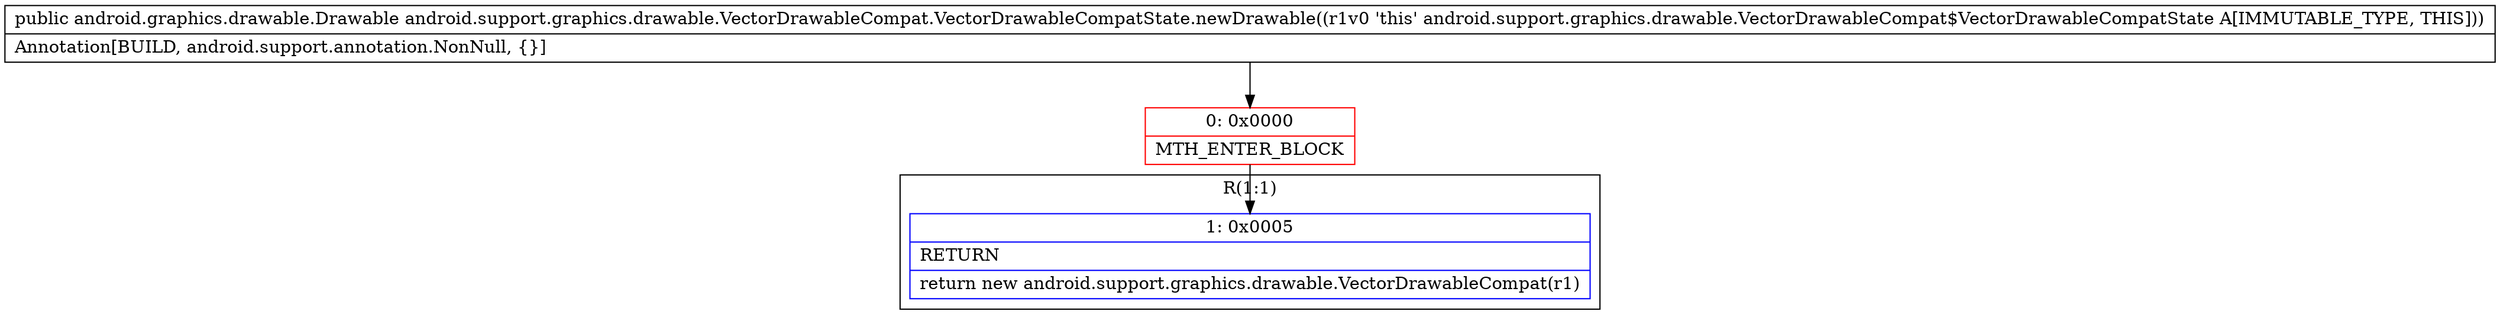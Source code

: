 digraph "CFG forandroid.support.graphics.drawable.VectorDrawableCompat.VectorDrawableCompatState.newDrawable()Landroid\/graphics\/drawable\/Drawable;" {
subgraph cluster_Region_1395769695 {
label = "R(1:1)";
node [shape=record,color=blue];
Node_1 [shape=record,label="{1\:\ 0x0005|RETURN\l|return new android.support.graphics.drawable.VectorDrawableCompat(r1)\l}"];
}
Node_0 [shape=record,color=red,label="{0\:\ 0x0000|MTH_ENTER_BLOCK\l}"];
MethodNode[shape=record,label="{public android.graphics.drawable.Drawable android.support.graphics.drawable.VectorDrawableCompat.VectorDrawableCompatState.newDrawable((r1v0 'this' android.support.graphics.drawable.VectorDrawableCompat$VectorDrawableCompatState A[IMMUTABLE_TYPE, THIS]))  | Annotation[BUILD, android.support.annotation.NonNull, \{\}]\l}"];
MethodNode -> Node_0;
Node_0 -> Node_1;
}

